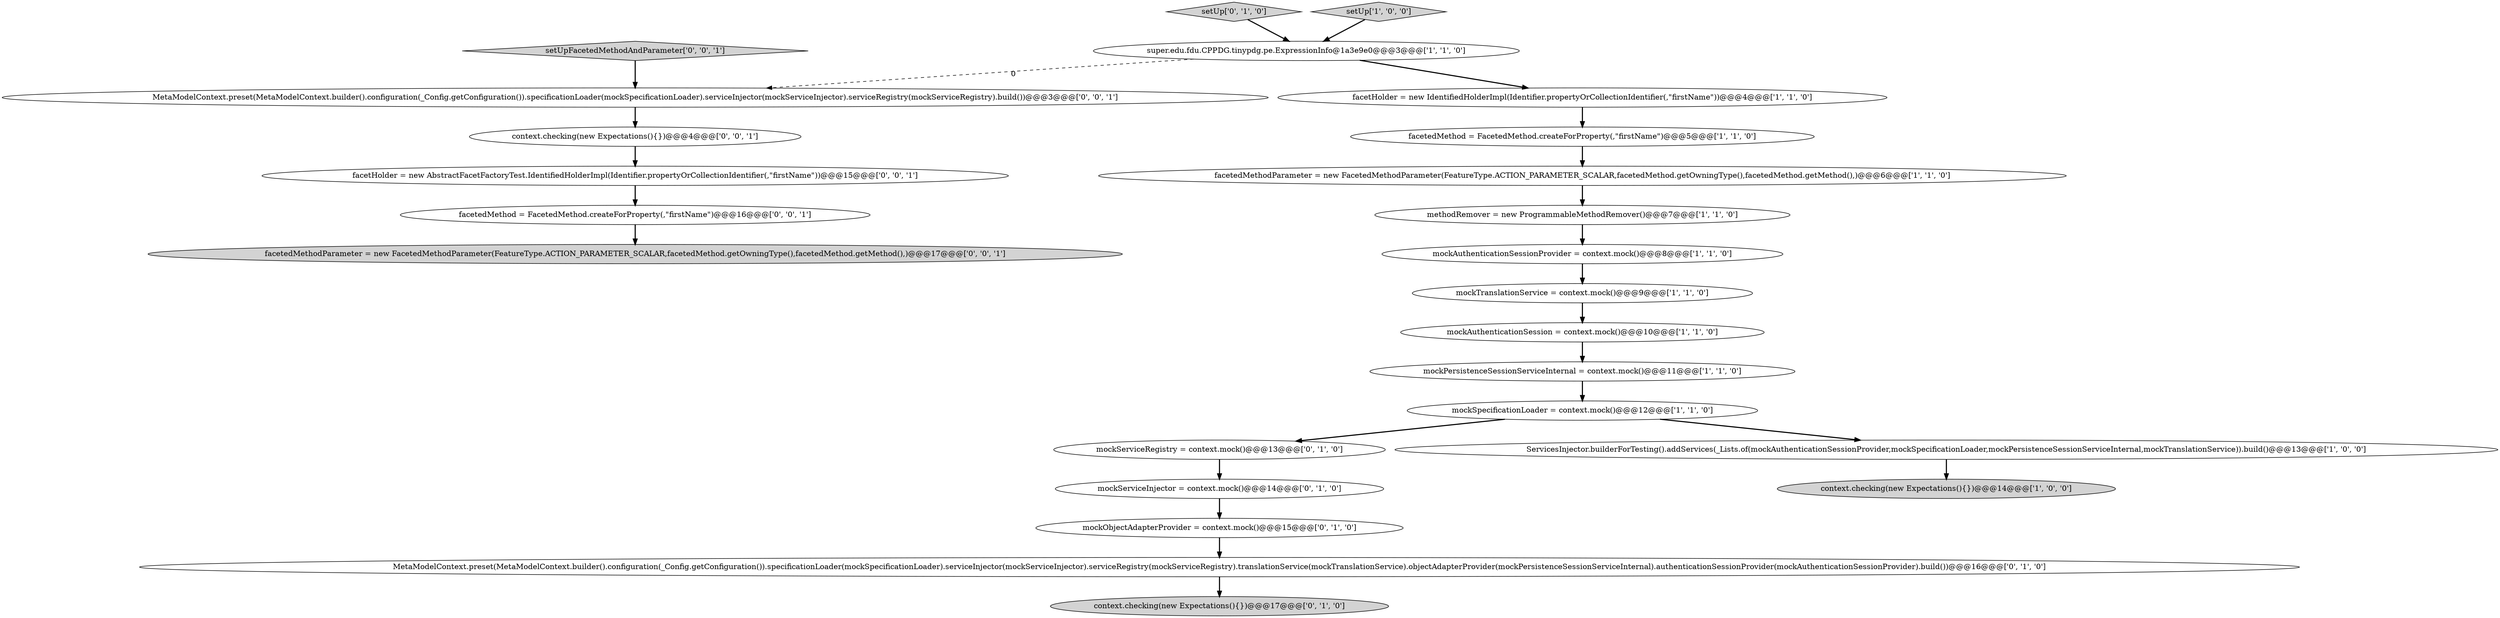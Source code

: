 digraph {
15 [style = filled, label = "MetaModelContext.preset(MetaModelContext.builder().configuration(_Config.getConfiguration()).specificationLoader(mockSpecificationLoader).serviceInjector(mockServiceInjector).serviceRegistry(mockServiceRegistry).translationService(mockTranslationService).objectAdapterProvider(mockPersistenceSessionServiceInternal).authenticationSessionProvider(mockAuthenticationSessionProvider).build())@@@16@@@['0', '1', '0']", fillcolor = white, shape = ellipse image = "AAA1AAABBB2BBB"];
10 [style = filled, label = "facetedMethodParameter = new FacetedMethodParameter(FeatureType.ACTION_PARAMETER_SCALAR,facetedMethod.getOwningType(),facetedMethod.getMethod(),)@@@6@@@['1', '1', '0']", fillcolor = white, shape = ellipse image = "AAA0AAABBB1BBB"];
18 [style = filled, label = "mockServiceRegistry = context.mock()@@@13@@@['0', '1', '0']", fillcolor = white, shape = ellipse image = "AAA0AAABBB2BBB"];
6 [style = filled, label = "mockPersistenceSessionServiceInternal = context.mock()@@@11@@@['1', '1', '0']", fillcolor = white, shape = ellipse image = "AAA0AAABBB1BBB"];
8 [style = filled, label = "ServicesInjector.builderForTesting().addServices(_Lists.of(mockAuthenticationSessionProvider,mockSpecificationLoader,mockPersistenceSessionServiceInternal,mockTranslationService)).build()@@@13@@@['1', '0', '0']", fillcolor = white, shape = ellipse image = "AAA0AAABBB1BBB"];
5 [style = filled, label = "mockAuthenticationSession = context.mock()@@@10@@@['1', '1', '0']", fillcolor = white, shape = ellipse image = "AAA0AAABBB1BBB"];
21 [style = filled, label = "MetaModelContext.preset(MetaModelContext.builder().configuration(_Config.getConfiguration()).specificationLoader(mockSpecificationLoader).serviceInjector(mockServiceInjector).serviceRegistry(mockServiceRegistry).build())@@@3@@@['0', '0', '1']", fillcolor = white, shape = ellipse image = "AAA0AAABBB3BBB"];
3 [style = filled, label = "super.edu.fdu.CPPDG.tinypdg.pe.ExpressionInfo@1a3e9e0@@@3@@@['1', '1', '0']", fillcolor = white, shape = ellipse image = "AAA0AAABBB1BBB"];
7 [style = filled, label = "context.checking(new Expectations(){})@@@14@@@['1', '0', '0']", fillcolor = lightgray, shape = ellipse image = "AAA0AAABBB1BBB"];
2 [style = filled, label = "methodRemover = new ProgrammableMethodRemover()@@@7@@@['1', '1', '0']", fillcolor = white, shape = ellipse image = "AAA0AAABBB1BBB"];
23 [style = filled, label = "setUpFacetedMethodAndParameter['0', '0', '1']", fillcolor = lightgray, shape = diamond image = "AAA0AAABBB3BBB"];
4 [style = filled, label = "mockSpecificationLoader = context.mock()@@@12@@@['1', '1', '0']", fillcolor = white, shape = ellipse image = "AAA0AAABBB1BBB"];
24 [style = filled, label = "context.checking(new Expectations(){})@@@4@@@['0', '0', '1']", fillcolor = white, shape = ellipse image = "AAA0AAABBB3BBB"];
0 [style = filled, label = "mockTranslationService = context.mock()@@@9@@@['1', '1', '0']", fillcolor = white, shape = ellipse image = "AAA0AAABBB1BBB"];
13 [style = filled, label = "setUp['0', '1', '0']", fillcolor = lightgray, shape = diamond image = "AAA0AAABBB2BBB"];
19 [style = filled, label = "facetedMethod = FacetedMethod.createForProperty(,\"firstName\")@@@16@@@['0', '0', '1']", fillcolor = white, shape = ellipse image = "AAA0AAABBB3BBB"];
14 [style = filled, label = "mockObjectAdapterProvider = context.mock()@@@15@@@['0', '1', '0']", fillcolor = white, shape = ellipse image = "AAA1AAABBB2BBB"];
17 [style = filled, label = "mockServiceInjector = context.mock()@@@14@@@['0', '1', '0']", fillcolor = white, shape = ellipse image = "AAA1AAABBB2BBB"];
12 [style = filled, label = "facetedMethod = FacetedMethod.createForProperty(,\"firstName\")@@@5@@@['1', '1', '0']", fillcolor = white, shape = ellipse image = "AAA0AAABBB1BBB"];
22 [style = filled, label = "facetHolder = new AbstractFacetFactoryTest.IdentifiedHolderImpl(Identifier.propertyOrCollectionIdentifier(,\"firstName\"))@@@15@@@['0', '0', '1']", fillcolor = white, shape = ellipse image = "AAA0AAABBB3BBB"];
16 [style = filled, label = "context.checking(new Expectations(){})@@@17@@@['0', '1', '0']", fillcolor = lightgray, shape = ellipse image = "AAA0AAABBB2BBB"];
20 [style = filled, label = "facetedMethodParameter = new FacetedMethodParameter(FeatureType.ACTION_PARAMETER_SCALAR,facetedMethod.getOwningType(),facetedMethod.getMethod(),)@@@17@@@['0', '0', '1']", fillcolor = lightgray, shape = ellipse image = "AAA0AAABBB3BBB"];
9 [style = filled, label = "facetHolder = new IdentifiedHolderImpl(Identifier.propertyOrCollectionIdentifier(,\"firstName\"))@@@4@@@['1', '1', '0']", fillcolor = white, shape = ellipse image = "AAA0AAABBB1BBB"];
11 [style = filled, label = "setUp['1', '0', '0']", fillcolor = lightgray, shape = diamond image = "AAA0AAABBB1BBB"];
1 [style = filled, label = "mockAuthenticationSessionProvider = context.mock()@@@8@@@['1', '1', '0']", fillcolor = white, shape = ellipse image = "AAA0AAABBB1BBB"];
11->3 [style = bold, label=""];
22->19 [style = bold, label=""];
10->2 [style = bold, label=""];
6->4 [style = bold, label=""];
19->20 [style = bold, label=""];
3->21 [style = dashed, label="0"];
17->14 [style = bold, label=""];
4->8 [style = bold, label=""];
21->24 [style = bold, label=""];
24->22 [style = bold, label=""];
23->21 [style = bold, label=""];
12->10 [style = bold, label=""];
9->12 [style = bold, label=""];
3->9 [style = bold, label=""];
2->1 [style = bold, label=""];
15->16 [style = bold, label=""];
13->3 [style = bold, label=""];
8->7 [style = bold, label=""];
18->17 [style = bold, label=""];
0->5 [style = bold, label=""];
14->15 [style = bold, label=""];
5->6 [style = bold, label=""];
4->18 [style = bold, label=""];
1->0 [style = bold, label=""];
}

